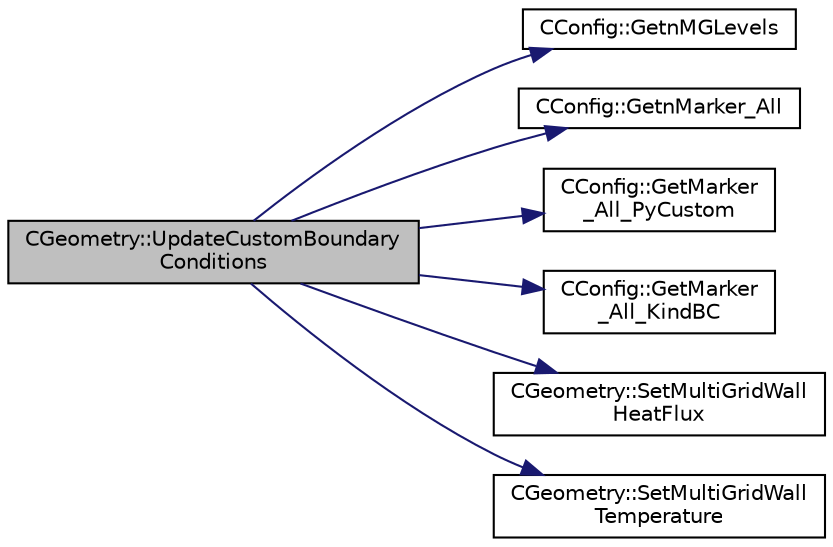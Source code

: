 digraph "CGeometry::UpdateCustomBoundaryConditions"
{
  edge [fontname="Helvetica",fontsize="10",labelfontname="Helvetica",labelfontsize="10"];
  node [fontname="Helvetica",fontsize="10",shape=record];
  rankdir="LR";
  Node3001 [label="CGeometry::UpdateCustomBoundary\lConditions",height=0.2,width=0.4,color="black", fillcolor="grey75", style="filled", fontcolor="black"];
  Node3001 -> Node3002 [color="midnightblue",fontsize="10",style="solid",fontname="Helvetica"];
  Node3002 [label="CConfig::GetnMGLevels",height=0.2,width=0.4,color="black", fillcolor="white", style="filled",URL="$class_c_config.html#aea7f78497a5cd863bd065391232329fd",tooltip="Get the number of multigrid levels. "];
  Node3001 -> Node3003 [color="midnightblue",fontsize="10",style="solid",fontname="Helvetica"];
  Node3003 [label="CConfig::GetnMarker_All",height=0.2,width=0.4,color="black", fillcolor="white", style="filled",URL="$class_c_config.html#a300c4884edfc0c2acf395036439004f4",tooltip="Get the total number of boundary markers including send/receive domains. "];
  Node3001 -> Node3004 [color="midnightblue",fontsize="10",style="solid",fontname="Helvetica"];
  Node3004 [label="CConfig::GetMarker\l_All_PyCustom",height=0.2,width=0.4,color="black", fillcolor="white", style="filled",URL="$class_c_config.html#a5c4f3fe48fe141bcea832b12fa7f7588",tooltip="Get the Python customization for a marker val_marker. "];
  Node3001 -> Node3005 [color="midnightblue",fontsize="10",style="solid",fontname="Helvetica"];
  Node3005 [label="CConfig::GetMarker\l_All_KindBC",height=0.2,width=0.4,color="black", fillcolor="white", style="filled",URL="$class_c_config.html#a57d43acc1457d2d27095ce006218862e",tooltip="Get the kind of boundary for each marker. "];
  Node3001 -> Node3006 [color="midnightblue",fontsize="10",style="solid",fontname="Helvetica"];
  Node3006 [label="CGeometry::SetMultiGridWall\lHeatFlux",height=0.2,width=0.4,color="black", fillcolor="white", style="filled",URL="$class_c_geometry.html#a16fda3a198bbe577f97ef47b6b722779",tooltip="A virtual member. "];
  Node3001 -> Node3007 [color="midnightblue",fontsize="10",style="solid",fontname="Helvetica"];
  Node3007 [label="CGeometry::SetMultiGridWall\lTemperature",height=0.2,width=0.4,color="black", fillcolor="white", style="filled",URL="$class_c_geometry.html#adf21ade8b1d3d44a912440982dcce409",tooltip="A virtual member. "];
}

